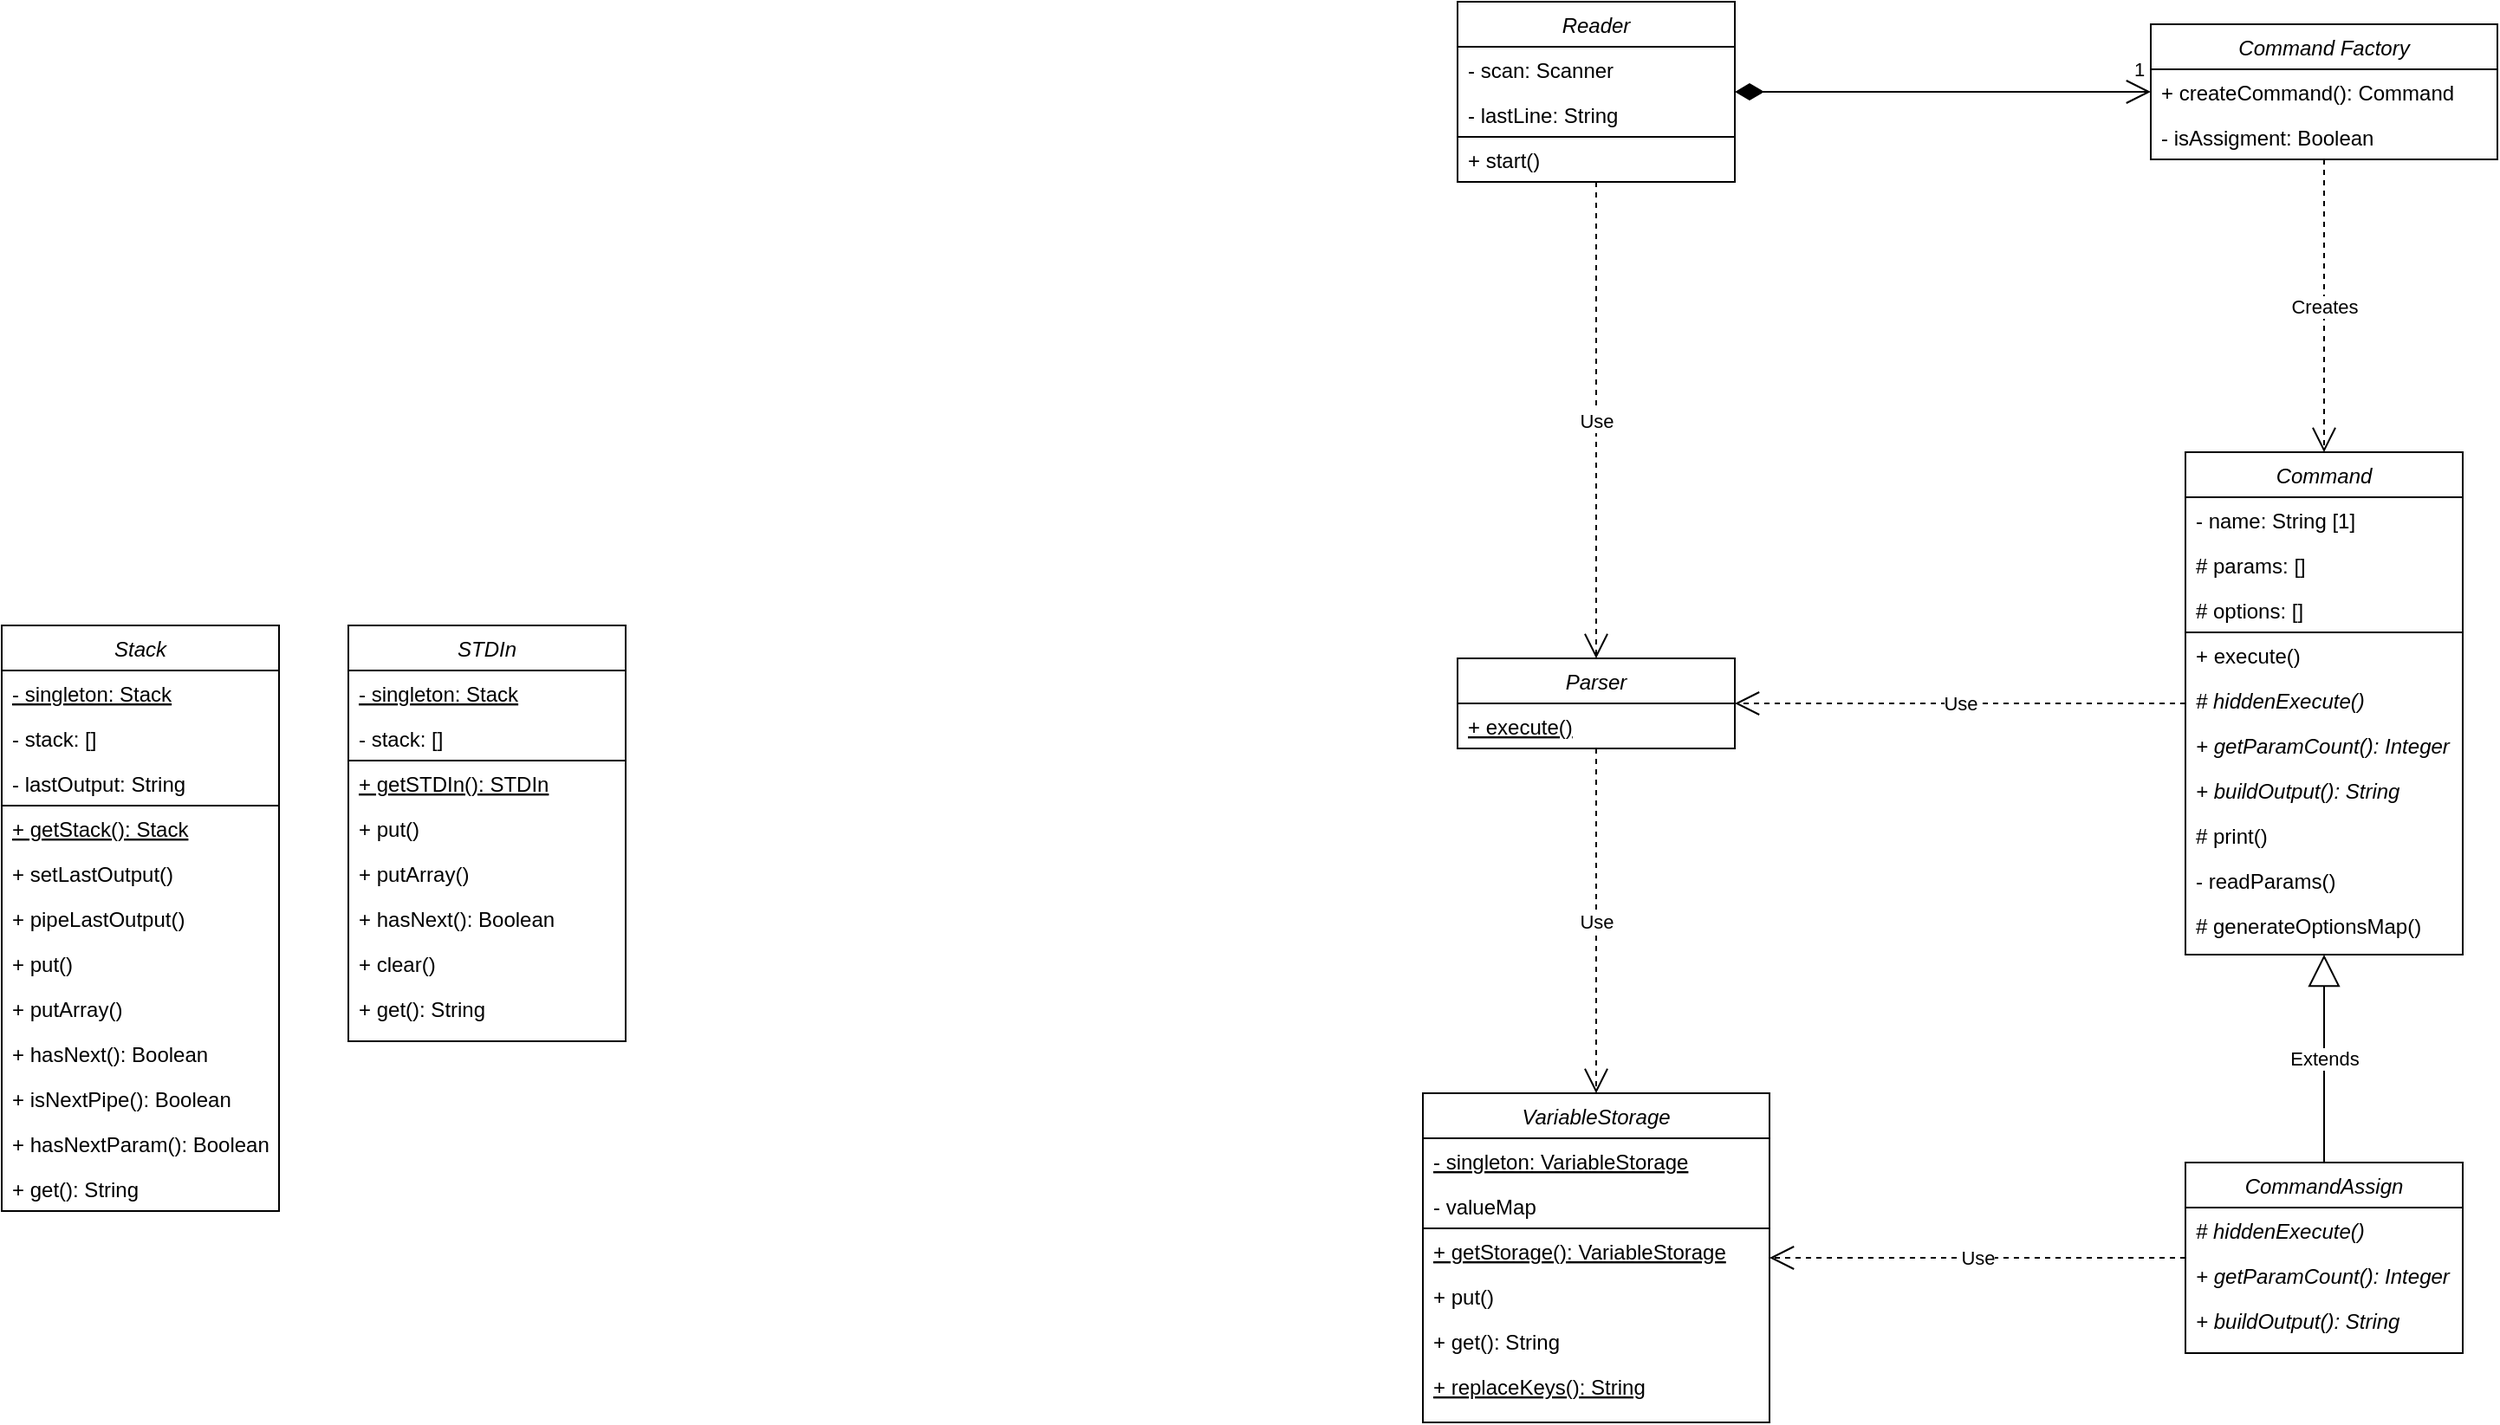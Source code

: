 <mxfile version="20.4.0" type="github">
  <diagram id="C5RBs43oDa-KdzZeNtuy" name="Page-1">
    <mxGraphModel dx="1374" dy="789" grid="1" gridSize="10" guides="1" tooltips="1" connect="1" arrows="1" fold="1" page="1" pageScale="1" pageWidth="827" pageHeight="1169" math="0" shadow="0">
      <root>
        <mxCell id="WIyWlLk6GJQsqaUBKTNV-0" />
        <mxCell id="WIyWlLk6GJQsqaUBKTNV-1" parent="WIyWlLk6GJQsqaUBKTNV-0" />
        <mxCell id="zkfFHV4jXpPFQw0GAbJ--0" value="Command" style="swimlane;fontStyle=2;align=center;verticalAlign=top;childLayout=stackLayout;horizontal=1;startSize=26;horizontalStack=0;resizeParent=1;resizeLast=0;collapsible=1;marginBottom=0;rounded=0;shadow=0;strokeWidth=1;" parent="WIyWlLk6GJQsqaUBKTNV-1" vertex="1">
          <mxGeometry x="1380" y="420" width="160" height="290" as="geometry">
            <mxRectangle x="230" y="140" width="160" height="26" as="alternateBounds" />
          </mxGeometry>
        </mxCell>
        <mxCell id="k2LYhk84l6JmyTRVP-an-14" value="" style="group;strokeColor=default;" vertex="1" connectable="0" parent="zkfFHV4jXpPFQw0GAbJ--0">
          <mxGeometry y="26" width="160" height="78" as="geometry" />
        </mxCell>
        <mxCell id="zkfFHV4jXpPFQw0GAbJ--1" value="- name: String [1]" style="text;align=left;verticalAlign=top;spacingLeft=4;spacingRight=4;overflow=hidden;rotatable=0;points=[[0,0.5],[1,0.5]];portConstraint=eastwest;" parent="k2LYhk84l6JmyTRVP-an-14" vertex="1">
          <mxGeometry width="160" height="26" as="geometry" />
        </mxCell>
        <mxCell id="zkfFHV4jXpPFQw0GAbJ--2" value="# params: []" style="text;align=left;verticalAlign=top;spacingLeft=4;spacingRight=4;overflow=hidden;rotatable=0;points=[[0,0.5],[1,0.5]];portConstraint=eastwest;rounded=0;shadow=0;html=0;" parent="k2LYhk84l6JmyTRVP-an-14" vertex="1">
          <mxGeometry y="26" width="160" height="26" as="geometry" />
        </mxCell>
        <mxCell id="zkfFHV4jXpPFQw0GAbJ--3" value="# options: []" style="text;align=left;verticalAlign=top;spacingLeft=4;spacingRight=4;overflow=hidden;rotatable=0;points=[[0,0.5],[1,0.5]];portConstraint=eastwest;rounded=0;shadow=0;html=0;" parent="k2LYhk84l6JmyTRVP-an-14" vertex="1">
          <mxGeometry y="52" width="160" height="26" as="geometry" />
        </mxCell>
        <mxCell id="k2LYhk84l6JmyTRVP-an-3" value="+ execute()" style="text;align=left;verticalAlign=top;spacingLeft=4;spacingRight=4;overflow=hidden;rotatable=0;points=[[0,0.5],[1,0.5]];portConstraint=eastwest;rounded=0;shadow=0;html=0;" vertex="1" parent="zkfFHV4jXpPFQw0GAbJ--0">
          <mxGeometry y="104" width="160" height="26" as="geometry" />
        </mxCell>
        <mxCell id="k2LYhk84l6JmyTRVP-an-4" value="# hiddenExecute()" style="text;align=left;verticalAlign=top;spacingLeft=4;spacingRight=4;overflow=hidden;rotatable=0;points=[[0,0.5],[1,0.5]];portConstraint=eastwest;rounded=0;shadow=0;html=0;fontStyle=2" vertex="1" parent="zkfFHV4jXpPFQw0GAbJ--0">
          <mxGeometry y="130" width="160" height="26" as="geometry" />
        </mxCell>
        <mxCell id="k2LYhk84l6JmyTRVP-an-5" value="+ getParamCount(): Integer" style="text;align=left;verticalAlign=top;spacingLeft=4;spacingRight=4;overflow=hidden;rotatable=0;points=[[0,0.5],[1,0.5]];portConstraint=eastwest;rounded=0;shadow=0;html=0;fontStyle=2" vertex="1" parent="zkfFHV4jXpPFQw0GAbJ--0">
          <mxGeometry y="156" width="160" height="26" as="geometry" />
        </mxCell>
        <mxCell id="k2LYhk84l6JmyTRVP-an-6" value="+ buildOutput(): String" style="text;align=left;verticalAlign=top;spacingLeft=4;spacingRight=4;overflow=hidden;rotatable=0;points=[[0,0.5],[1,0.5]];portConstraint=eastwest;rounded=0;shadow=0;html=0;fontStyle=2" vertex="1" parent="zkfFHV4jXpPFQw0GAbJ--0">
          <mxGeometry y="182" width="160" height="26" as="geometry" />
        </mxCell>
        <mxCell id="k2LYhk84l6JmyTRVP-an-7" value="# print()" style="text;align=left;verticalAlign=top;spacingLeft=4;spacingRight=4;overflow=hidden;rotatable=0;points=[[0,0.5],[1,0.5]];portConstraint=eastwest;rounded=0;shadow=0;html=0;" vertex="1" parent="zkfFHV4jXpPFQw0GAbJ--0">
          <mxGeometry y="208" width="160" height="26" as="geometry" />
        </mxCell>
        <mxCell id="k2LYhk84l6JmyTRVP-an-8" value="- readParams()" style="text;align=left;verticalAlign=top;spacingLeft=4;spacingRight=4;overflow=hidden;rotatable=0;points=[[0,0.5],[1,0.5]];portConstraint=eastwest;rounded=0;shadow=0;html=0;" vertex="1" parent="zkfFHV4jXpPFQw0GAbJ--0">
          <mxGeometry y="234" width="160" height="26" as="geometry" />
        </mxCell>
        <mxCell id="k2LYhk84l6JmyTRVP-an-11" value="# generateOptionsMap()" style="text;align=left;verticalAlign=top;spacingLeft=4;spacingRight=4;overflow=hidden;rotatable=0;points=[[0,0.5],[1,0.5]];portConstraint=eastwest;rounded=0;shadow=0;html=0;" vertex="1" parent="zkfFHV4jXpPFQw0GAbJ--0">
          <mxGeometry y="260" width="160" height="26" as="geometry" />
        </mxCell>
        <mxCell id="k2LYhk84l6JmyTRVP-an-18" value="Parser" style="swimlane;fontStyle=2;align=center;verticalAlign=top;childLayout=stackLayout;horizontal=1;startSize=26;horizontalStack=0;resizeParent=1;resizeLast=0;collapsible=1;marginBottom=0;rounded=0;shadow=0;strokeWidth=1;" vertex="1" parent="WIyWlLk6GJQsqaUBKTNV-1">
          <mxGeometry x="960" y="539" width="160" height="52" as="geometry">
            <mxRectangle x="230" y="140" width="160" height="26" as="alternateBounds" />
          </mxGeometry>
        </mxCell>
        <mxCell id="k2LYhk84l6JmyTRVP-an-23" value="+ execute()" style="text;align=left;verticalAlign=top;spacingLeft=4;spacingRight=4;overflow=hidden;rotatable=0;points=[[0,0.5],[1,0.5]];portConstraint=eastwest;rounded=0;shadow=0;html=0;strokeColor=none;fontStyle=4" vertex="1" parent="k2LYhk84l6JmyTRVP-an-18">
          <mxGeometry y="26" width="160" height="26" as="geometry" />
        </mxCell>
        <mxCell id="k2LYhk84l6JmyTRVP-an-31" value="Stack" style="swimlane;fontStyle=2;align=center;verticalAlign=top;childLayout=stackLayout;horizontal=1;startSize=26;horizontalStack=0;resizeParent=1;resizeLast=0;collapsible=1;marginBottom=0;rounded=0;shadow=0;strokeWidth=1;" vertex="1" parent="WIyWlLk6GJQsqaUBKTNV-1">
          <mxGeometry x="120" y="520" width="160" height="338" as="geometry">
            <mxRectangle x="230" y="140" width="160" height="26" as="alternateBounds" />
          </mxGeometry>
        </mxCell>
        <mxCell id="k2LYhk84l6JmyTRVP-an-44" value="" style="group;strokeColor=default;" vertex="1" connectable="0" parent="k2LYhk84l6JmyTRVP-an-31">
          <mxGeometry y="26" width="160" height="78" as="geometry" />
        </mxCell>
        <mxCell id="k2LYhk84l6JmyTRVP-an-32" value="- singleton: Stack" style="text;align=left;verticalAlign=top;spacingLeft=4;spacingRight=4;overflow=hidden;rotatable=0;points=[[0,0.5],[1,0.5]];portConstraint=eastwest;rounded=0;shadow=0;html=0;strokeColor=none;fontStyle=4" vertex="1" parent="k2LYhk84l6JmyTRVP-an-44">
          <mxGeometry width="160" height="26" as="geometry" />
        </mxCell>
        <mxCell id="k2LYhk84l6JmyTRVP-an-33" value="- stack: []" style="text;align=left;verticalAlign=top;spacingLeft=4;spacingRight=4;overflow=hidden;rotatable=0;points=[[0,0.5],[1,0.5]];portConstraint=eastwest;rounded=0;shadow=0;html=0;strokeColor=none;fontStyle=0" vertex="1" parent="k2LYhk84l6JmyTRVP-an-44">
          <mxGeometry y="26" width="160" height="26" as="geometry" />
        </mxCell>
        <mxCell id="k2LYhk84l6JmyTRVP-an-34" value="- lastOutput: String" style="text;align=left;verticalAlign=top;spacingLeft=4;spacingRight=4;overflow=hidden;rotatable=0;points=[[0,0.5],[1,0.5]];portConstraint=eastwest;rounded=0;shadow=0;html=0;strokeColor=none;fontStyle=0" vertex="1" parent="k2LYhk84l6JmyTRVP-an-44">
          <mxGeometry y="52" width="160" height="26" as="geometry" />
        </mxCell>
        <mxCell id="k2LYhk84l6JmyTRVP-an-45" value="" style="group" vertex="1" connectable="0" parent="k2LYhk84l6JmyTRVP-an-31">
          <mxGeometry y="104" width="160" height="234" as="geometry" />
        </mxCell>
        <mxCell id="k2LYhk84l6JmyTRVP-an-35" value="+ getStack(): Stack" style="text;align=left;verticalAlign=top;spacingLeft=4;spacingRight=4;overflow=hidden;rotatable=0;points=[[0,0.5],[1,0.5]];portConstraint=eastwest;rounded=0;shadow=0;html=0;strokeColor=none;fontStyle=4" vertex="1" parent="k2LYhk84l6JmyTRVP-an-45">
          <mxGeometry width="160" height="26" as="geometry" />
        </mxCell>
        <mxCell id="k2LYhk84l6JmyTRVP-an-36" value="+ setLastOutput()" style="text;align=left;verticalAlign=top;spacingLeft=4;spacingRight=4;overflow=hidden;rotatable=0;points=[[0,0.5],[1,0.5]];portConstraint=eastwest;rounded=0;shadow=0;html=0;strokeColor=none;fontStyle=0" vertex="1" parent="k2LYhk84l6JmyTRVP-an-45">
          <mxGeometry y="26" width="160" height="26" as="geometry" />
        </mxCell>
        <mxCell id="k2LYhk84l6JmyTRVP-an-37" value="+ pipeLastOutput()" style="text;align=left;verticalAlign=top;spacingLeft=4;spacingRight=4;overflow=hidden;rotatable=0;points=[[0,0.5],[1,0.5]];portConstraint=eastwest;rounded=0;shadow=0;html=0;strokeColor=none;fontStyle=0" vertex="1" parent="k2LYhk84l6JmyTRVP-an-45">
          <mxGeometry y="52" width="160" height="26" as="geometry" />
        </mxCell>
        <mxCell id="k2LYhk84l6JmyTRVP-an-38" value="+ put()" style="text;align=left;verticalAlign=top;spacingLeft=4;spacingRight=4;overflow=hidden;rotatable=0;points=[[0,0.5],[1,0.5]];portConstraint=eastwest;rounded=0;shadow=0;html=0;strokeColor=none;fontStyle=0" vertex="1" parent="k2LYhk84l6JmyTRVP-an-45">
          <mxGeometry y="78" width="160" height="26" as="geometry" />
        </mxCell>
        <mxCell id="k2LYhk84l6JmyTRVP-an-39" value="+ putArray()" style="text;align=left;verticalAlign=top;spacingLeft=4;spacingRight=4;overflow=hidden;rotatable=0;points=[[0,0.5],[1,0.5]];portConstraint=eastwest;rounded=0;shadow=0;html=0;strokeColor=none;fontStyle=0" vertex="1" parent="k2LYhk84l6JmyTRVP-an-45">
          <mxGeometry y="104" width="160" height="26" as="geometry" />
        </mxCell>
        <mxCell id="k2LYhk84l6JmyTRVP-an-40" value="+ hasNext(): Boolean" style="text;align=left;verticalAlign=top;spacingLeft=4;spacingRight=4;overflow=hidden;rotatable=0;points=[[0,0.5],[1,0.5]];portConstraint=eastwest;rounded=0;shadow=0;html=0;strokeColor=none;fontStyle=0" vertex="1" parent="k2LYhk84l6JmyTRVP-an-45">
          <mxGeometry y="130" width="160" height="26" as="geometry" />
        </mxCell>
        <mxCell id="k2LYhk84l6JmyTRVP-an-41" value="+ isNextPipe(): Boolean" style="text;align=left;verticalAlign=top;spacingLeft=4;spacingRight=4;overflow=hidden;rotatable=0;points=[[0,0.5],[1,0.5]];portConstraint=eastwest;rounded=0;shadow=0;html=0;strokeColor=none;fontStyle=0" vertex="1" parent="k2LYhk84l6JmyTRVP-an-45">
          <mxGeometry y="156" width="160" height="26" as="geometry" />
        </mxCell>
        <mxCell id="k2LYhk84l6JmyTRVP-an-42" value="+ hasNextParam(): Boolean" style="text;align=left;verticalAlign=top;spacingLeft=4;spacingRight=4;overflow=hidden;rotatable=0;points=[[0,0.5],[1,0.5]];portConstraint=eastwest;rounded=0;shadow=0;html=0;strokeColor=none;fontStyle=0" vertex="1" parent="k2LYhk84l6JmyTRVP-an-45">
          <mxGeometry y="182" width="160" height="26" as="geometry" />
        </mxCell>
        <mxCell id="k2LYhk84l6JmyTRVP-an-43" value="+ get(): String" style="text;align=left;verticalAlign=top;spacingLeft=4;spacingRight=4;overflow=hidden;rotatable=0;points=[[0,0.5],[1,0.5]];portConstraint=eastwest;rounded=0;shadow=0;html=0;strokeColor=none;fontStyle=0" vertex="1" parent="k2LYhk84l6JmyTRVP-an-45">
          <mxGeometry y="208" width="160" height="26" as="geometry" />
        </mxCell>
        <mxCell id="k2LYhk84l6JmyTRVP-an-46" value="Command Factory" style="swimlane;fontStyle=2;align=center;verticalAlign=top;childLayout=stackLayout;horizontal=1;startSize=26;horizontalStack=0;resizeParent=1;resizeLast=0;collapsible=1;marginBottom=0;rounded=0;shadow=0;strokeWidth=1;" vertex="1" parent="WIyWlLk6GJQsqaUBKTNV-1">
          <mxGeometry x="1360" y="173" width="200" height="78" as="geometry">
            <mxRectangle x="230" y="140" width="160" height="26" as="alternateBounds" />
          </mxGeometry>
        </mxCell>
        <mxCell id="k2LYhk84l6JmyTRVP-an-47" value="+ createCommand(): Command" style="text;align=left;verticalAlign=top;spacingLeft=4;spacingRight=4;overflow=hidden;rotatable=0;points=[[0,0.5],[1,0.5]];portConstraint=eastwest;rounded=0;shadow=0;html=0;strokeColor=none;fontStyle=0" vertex="1" parent="k2LYhk84l6JmyTRVP-an-46">
          <mxGeometry y="26" width="200" height="26" as="geometry" />
        </mxCell>
        <mxCell id="k2LYhk84l6JmyTRVP-an-49" value="- isAssigment: Boolean" style="text;align=left;verticalAlign=top;spacingLeft=4;spacingRight=4;overflow=hidden;rotatable=0;points=[[0,0.5],[1,0.5]];portConstraint=eastwest;rounded=0;shadow=0;html=0;strokeColor=none;fontStyle=0" vertex="1" parent="k2LYhk84l6JmyTRVP-an-46">
          <mxGeometry y="52" width="200" height="26" as="geometry" />
        </mxCell>
        <mxCell id="k2LYhk84l6JmyTRVP-an-65" value="STDIn" style="swimlane;fontStyle=2;align=center;verticalAlign=top;childLayout=stackLayout;horizontal=1;startSize=26;horizontalStack=0;resizeParent=1;resizeLast=0;collapsible=1;marginBottom=0;rounded=0;shadow=0;strokeWidth=1;" vertex="1" parent="WIyWlLk6GJQsqaUBKTNV-1">
          <mxGeometry x="320" y="520" width="160" height="240" as="geometry">
            <mxRectangle x="230" y="140" width="160" height="26" as="alternateBounds" />
          </mxGeometry>
        </mxCell>
        <mxCell id="k2LYhk84l6JmyTRVP-an-80" value="" style="group;strokeColor=default;" vertex="1" connectable="0" parent="k2LYhk84l6JmyTRVP-an-65">
          <mxGeometry y="26" width="160" height="52" as="geometry" />
        </mxCell>
        <mxCell id="k2LYhk84l6JmyTRVP-an-67" value="- singleton: Stack" style="text;align=left;verticalAlign=top;spacingLeft=4;spacingRight=4;overflow=hidden;rotatable=0;points=[[0,0.5],[1,0.5]];portConstraint=eastwest;rounded=0;shadow=0;html=0;strokeColor=none;fontStyle=4" vertex="1" parent="k2LYhk84l6JmyTRVP-an-80">
          <mxGeometry width="160" height="26" as="geometry" />
        </mxCell>
        <mxCell id="k2LYhk84l6JmyTRVP-an-68" value="- stack: []" style="text;align=left;verticalAlign=top;spacingLeft=4;spacingRight=4;overflow=hidden;rotatable=0;points=[[0,0.5],[1,0.5]];portConstraint=eastwest;rounded=0;shadow=0;html=0;strokeColor=none;fontStyle=0" vertex="1" parent="k2LYhk84l6JmyTRVP-an-80">
          <mxGeometry y="26" width="160" height="26" as="geometry" />
        </mxCell>
        <mxCell id="k2LYhk84l6JmyTRVP-an-81" value="" style="group" vertex="1" connectable="0" parent="k2LYhk84l6JmyTRVP-an-65">
          <mxGeometry y="78" width="160" height="156" as="geometry" />
        </mxCell>
        <mxCell id="k2LYhk84l6JmyTRVP-an-71" value="+ getSTDIn(): STDIn" style="text;align=left;verticalAlign=top;spacingLeft=4;spacingRight=4;overflow=hidden;rotatable=0;points=[[0,0.5],[1,0.5]];portConstraint=eastwest;rounded=0;shadow=0;html=0;strokeColor=none;fontStyle=4" vertex="1" parent="k2LYhk84l6JmyTRVP-an-81">
          <mxGeometry width="160" height="26" as="geometry" />
        </mxCell>
        <mxCell id="k2LYhk84l6JmyTRVP-an-74" value="+ put()" style="text;align=left;verticalAlign=top;spacingLeft=4;spacingRight=4;overflow=hidden;rotatable=0;points=[[0,0.5],[1,0.5]];portConstraint=eastwest;rounded=0;shadow=0;html=0;strokeColor=none;fontStyle=0" vertex="1" parent="k2LYhk84l6JmyTRVP-an-81">
          <mxGeometry y="26" width="160" height="26" as="geometry" />
        </mxCell>
        <mxCell id="k2LYhk84l6JmyTRVP-an-75" value="+ putArray()" style="text;align=left;verticalAlign=top;spacingLeft=4;spacingRight=4;overflow=hidden;rotatable=0;points=[[0,0.5],[1,0.5]];portConstraint=eastwest;rounded=0;shadow=0;html=0;strokeColor=none;fontStyle=0" vertex="1" parent="k2LYhk84l6JmyTRVP-an-81">
          <mxGeometry y="52" width="160" height="26" as="geometry" />
        </mxCell>
        <mxCell id="k2LYhk84l6JmyTRVP-an-76" value="+ hasNext(): Boolean" style="text;align=left;verticalAlign=top;spacingLeft=4;spacingRight=4;overflow=hidden;rotatable=0;points=[[0,0.5],[1,0.5]];portConstraint=eastwest;rounded=0;shadow=0;html=0;strokeColor=none;fontStyle=0" vertex="1" parent="k2LYhk84l6JmyTRVP-an-81">
          <mxGeometry y="78" width="160" height="26" as="geometry" />
        </mxCell>
        <mxCell id="k2LYhk84l6JmyTRVP-an-78" value="+ clear()" style="text;align=left;verticalAlign=top;spacingLeft=4;spacingRight=4;overflow=hidden;rotatable=0;points=[[0,0.5],[1,0.5]];portConstraint=eastwest;rounded=0;shadow=0;html=0;strokeColor=none;fontStyle=0" vertex="1" parent="k2LYhk84l6JmyTRVP-an-81">
          <mxGeometry y="104" width="160" height="26" as="geometry" />
        </mxCell>
        <mxCell id="k2LYhk84l6JmyTRVP-an-79" value="+ get(): String" style="text;align=left;verticalAlign=top;spacingLeft=4;spacingRight=4;overflow=hidden;rotatable=0;points=[[0,0.5],[1,0.5]];portConstraint=eastwest;rounded=0;shadow=0;html=0;strokeColor=none;fontStyle=0" vertex="1" parent="k2LYhk84l6JmyTRVP-an-81">
          <mxGeometry y="130" width="160" height="26" as="geometry" />
        </mxCell>
        <mxCell id="k2LYhk84l6JmyTRVP-an-82" value="VariableStorage" style="swimlane;fontStyle=2;align=center;verticalAlign=top;childLayout=stackLayout;horizontal=1;startSize=26;horizontalStack=0;resizeParent=1;resizeLast=0;collapsible=1;marginBottom=0;rounded=0;shadow=0;strokeWidth=1;" vertex="1" parent="WIyWlLk6GJQsqaUBKTNV-1">
          <mxGeometry x="940" y="790" width="200" height="190" as="geometry">
            <mxRectangle x="230" y="140" width="160" height="26" as="alternateBounds" />
          </mxGeometry>
        </mxCell>
        <mxCell id="k2LYhk84l6JmyTRVP-an-83" value="" style="group;strokeColor=default;" vertex="1" connectable="0" parent="k2LYhk84l6JmyTRVP-an-82">
          <mxGeometry y="26" width="200" height="52" as="geometry" />
        </mxCell>
        <mxCell id="k2LYhk84l6JmyTRVP-an-84" value="- singleton: VariableStorage" style="text;align=left;verticalAlign=top;spacingLeft=4;spacingRight=4;overflow=hidden;rotatable=0;points=[[0,0.5],[1,0.5]];portConstraint=eastwest;rounded=0;shadow=0;html=0;strokeColor=none;fontStyle=4" vertex="1" parent="k2LYhk84l6JmyTRVP-an-83">
          <mxGeometry width="160" height="26" as="geometry" />
        </mxCell>
        <mxCell id="k2LYhk84l6JmyTRVP-an-85" value="- valueMap" style="text;align=left;verticalAlign=top;spacingLeft=4;spacingRight=4;overflow=hidden;rotatable=0;points=[[0,0.5],[1,0.5]];portConstraint=eastwest;rounded=0;shadow=0;html=0;strokeColor=none;fontStyle=0" vertex="1" parent="k2LYhk84l6JmyTRVP-an-83">
          <mxGeometry y="26" width="160" height="26" as="geometry" />
        </mxCell>
        <mxCell id="k2LYhk84l6JmyTRVP-an-87" value="+ getStorage(): VariableStorage" style="text;align=left;verticalAlign=top;spacingLeft=4;spacingRight=4;overflow=hidden;rotatable=0;points=[[0,0.5],[1,0.5]];portConstraint=eastwest;rounded=0;shadow=0;html=0;strokeColor=none;fontStyle=4" vertex="1" parent="k2LYhk84l6JmyTRVP-an-82">
          <mxGeometry y="78" width="200" height="26" as="geometry" />
        </mxCell>
        <mxCell id="k2LYhk84l6JmyTRVP-an-88" value="+ put()" style="text;align=left;verticalAlign=top;spacingLeft=4;spacingRight=4;overflow=hidden;rotatable=0;points=[[0,0.5],[1,0.5]];portConstraint=eastwest;rounded=0;shadow=0;html=0;strokeColor=none;fontStyle=0" vertex="1" parent="k2LYhk84l6JmyTRVP-an-82">
          <mxGeometry y="104" width="200" height="26" as="geometry" />
        </mxCell>
        <mxCell id="k2LYhk84l6JmyTRVP-an-92" value="+ get(): String" style="text;align=left;verticalAlign=top;spacingLeft=4;spacingRight=4;overflow=hidden;rotatable=0;points=[[0,0.5],[1,0.5]];portConstraint=eastwest;rounded=0;shadow=0;html=0;strokeColor=none;fontStyle=0" vertex="1" parent="k2LYhk84l6JmyTRVP-an-82">
          <mxGeometry y="130" width="200" height="26" as="geometry" />
        </mxCell>
        <mxCell id="k2LYhk84l6JmyTRVP-an-90" value="+ replaceKeys(): String" style="text;align=left;verticalAlign=top;spacingLeft=4;spacingRight=4;overflow=hidden;rotatable=0;points=[[0,0.5],[1,0.5]];portConstraint=eastwest;rounded=0;shadow=0;html=0;strokeColor=none;fontStyle=4" vertex="1" parent="k2LYhk84l6JmyTRVP-an-82">
          <mxGeometry y="156" width="200" height="26" as="geometry" />
        </mxCell>
        <mxCell id="k2LYhk84l6JmyTRVP-an-93" value="Reader" style="swimlane;fontStyle=2;align=center;verticalAlign=top;childLayout=stackLayout;horizontal=1;startSize=26;horizontalStack=0;resizeParent=1;resizeLast=0;collapsible=1;marginBottom=0;rounded=0;shadow=0;strokeWidth=1;" vertex="1" parent="WIyWlLk6GJQsqaUBKTNV-1">
          <mxGeometry x="960" y="160" width="160" height="104" as="geometry">
            <mxRectangle x="230" y="140" width="160" height="26" as="alternateBounds" />
          </mxGeometry>
        </mxCell>
        <mxCell id="k2LYhk84l6JmyTRVP-an-94" value="- scan: Scanner" style="text;align=left;verticalAlign=top;spacingLeft=4;spacingRight=4;overflow=hidden;rotatable=0;points=[[0,0.5],[1,0.5]];portConstraint=eastwest;rounded=0;shadow=0;html=0;strokeColor=none;fontStyle=0" vertex="1" parent="k2LYhk84l6JmyTRVP-an-93">
          <mxGeometry y="26" width="160" height="26" as="geometry" />
        </mxCell>
        <mxCell id="k2LYhk84l6JmyTRVP-an-95" value="- lastLine: String" style="text;align=left;verticalAlign=top;spacingLeft=4;spacingRight=4;overflow=hidden;rotatable=0;points=[[0,0.5],[1,0.5]];portConstraint=eastwest;rounded=0;shadow=0;html=0;strokeColor=none;fontStyle=0" vertex="1" parent="k2LYhk84l6JmyTRVP-an-93">
          <mxGeometry y="52" width="160" height="26" as="geometry" />
        </mxCell>
        <mxCell id="k2LYhk84l6JmyTRVP-an-96" value="+ start()" style="text;align=left;verticalAlign=top;spacingLeft=4;spacingRight=4;overflow=hidden;rotatable=0;points=[[0,0.5],[1,0.5]];portConstraint=eastwest;rounded=0;shadow=0;html=0;strokeColor=default;fontStyle=0" vertex="1" parent="k2LYhk84l6JmyTRVP-an-93">
          <mxGeometry y="78" width="160" height="26" as="geometry" />
        </mxCell>
        <mxCell id="k2LYhk84l6JmyTRVP-an-97" value="" style="endArrow=open;html=1;endSize=12;startArrow=diamondThin;startSize=14;startFill=1;edgeStyle=orthogonalEdgeStyle;align=left;verticalAlign=bottom;rounded=0;" edge="1" parent="WIyWlLk6GJQsqaUBKTNV-1" source="k2LYhk84l6JmyTRVP-an-93" target="k2LYhk84l6JmyTRVP-an-46">
          <mxGeometry x="-1" y="3" relative="1" as="geometry">
            <mxPoint x="1040" y="450" as="sourcePoint" />
            <mxPoint x="1200" y="450" as="targetPoint" />
          </mxGeometry>
        </mxCell>
        <mxCell id="k2LYhk84l6JmyTRVP-an-99" value="1" style="edgeLabel;html=1;align=center;verticalAlign=middle;resizable=0;points=[];" vertex="1" connectable="0" parent="k2LYhk84l6JmyTRVP-an-97">
          <mxGeometry x="0.943" y="4" relative="1" as="geometry">
            <mxPoint y="-9" as="offset" />
          </mxGeometry>
        </mxCell>
        <mxCell id="k2LYhk84l6JmyTRVP-an-105" value="Use" style="endArrow=open;endSize=12;dashed=1;html=1;rounded=0;" edge="1" parent="WIyWlLk6GJQsqaUBKTNV-1" source="k2LYhk84l6JmyTRVP-an-93" target="k2LYhk84l6JmyTRVP-an-18">
          <mxGeometry width="160" relative="1" as="geometry">
            <mxPoint x="1040" y="570" as="sourcePoint" />
            <mxPoint x="1200" y="570" as="targetPoint" />
          </mxGeometry>
        </mxCell>
        <mxCell id="k2LYhk84l6JmyTRVP-an-106" value="Use" style="endArrow=open;endSize=12;dashed=1;html=1;rounded=0;" edge="1" parent="WIyWlLk6GJQsqaUBKTNV-1" source="zkfFHV4jXpPFQw0GAbJ--0" target="k2LYhk84l6JmyTRVP-an-18">
          <mxGeometry width="160" relative="1" as="geometry">
            <mxPoint x="1120" y="759" as="sourcePoint" />
            <mxPoint x="1280" y="759" as="targetPoint" />
          </mxGeometry>
        </mxCell>
        <mxCell id="k2LYhk84l6JmyTRVP-an-108" value="Creates" style="endArrow=open;endSize=12;dashed=1;html=1;rounded=0;" edge="1" parent="WIyWlLk6GJQsqaUBKTNV-1" source="k2LYhk84l6JmyTRVP-an-46" target="zkfFHV4jXpPFQw0GAbJ--0">
          <mxGeometry width="160" relative="1" as="geometry">
            <mxPoint x="1040" y="450" as="sourcePoint" />
            <mxPoint x="1200" y="450" as="targetPoint" />
          </mxGeometry>
        </mxCell>
        <mxCell id="k2LYhk84l6JmyTRVP-an-109" value="Use" style="endArrow=open;endSize=12;dashed=1;html=1;rounded=0;" edge="1" parent="WIyWlLk6GJQsqaUBKTNV-1" source="k2LYhk84l6JmyTRVP-an-18" target="k2LYhk84l6JmyTRVP-an-82">
          <mxGeometry width="160" relative="1" as="geometry">
            <mxPoint x="850" y="730" as="sourcePoint" />
            <mxPoint x="1010" y="730" as="targetPoint" />
          </mxGeometry>
        </mxCell>
        <mxCell id="k2LYhk84l6JmyTRVP-an-110" value="CommandAssign" style="swimlane;fontStyle=2;align=center;verticalAlign=top;childLayout=stackLayout;horizontal=1;startSize=26;horizontalStack=0;resizeParent=1;resizeLast=0;collapsible=1;marginBottom=0;rounded=0;shadow=0;strokeWidth=1;" vertex="1" parent="WIyWlLk6GJQsqaUBKTNV-1">
          <mxGeometry x="1380" y="830" width="160" height="110" as="geometry">
            <mxRectangle x="230" y="140" width="160" height="26" as="alternateBounds" />
          </mxGeometry>
        </mxCell>
        <mxCell id="k2LYhk84l6JmyTRVP-an-116" value="# hiddenExecute()" style="text;align=left;verticalAlign=top;spacingLeft=4;spacingRight=4;overflow=hidden;rotatable=0;points=[[0,0.5],[1,0.5]];portConstraint=eastwest;rounded=0;shadow=0;html=0;fontStyle=2" vertex="1" parent="k2LYhk84l6JmyTRVP-an-110">
          <mxGeometry y="26" width="160" height="26" as="geometry" />
        </mxCell>
        <mxCell id="k2LYhk84l6JmyTRVP-an-117" value="+ getParamCount(): Integer" style="text;align=left;verticalAlign=top;spacingLeft=4;spacingRight=4;overflow=hidden;rotatable=0;points=[[0,0.5],[1,0.5]];portConstraint=eastwest;rounded=0;shadow=0;html=0;fontStyle=2" vertex="1" parent="k2LYhk84l6JmyTRVP-an-110">
          <mxGeometry y="52" width="160" height="26" as="geometry" />
        </mxCell>
        <mxCell id="k2LYhk84l6JmyTRVP-an-118" value="+ buildOutput(): String" style="text;align=left;verticalAlign=top;spacingLeft=4;spacingRight=4;overflow=hidden;rotatable=0;points=[[0,0.5],[1,0.5]];portConstraint=eastwest;rounded=0;shadow=0;html=0;fontStyle=2" vertex="1" parent="k2LYhk84l6JmyTRVP-an-110">
          <mxGeometry y="78" width="160" height="26" as="geometry" />
        </mxCell>
        <mxCell id="k2LYhk84l6JmyTRVP-an-123" value="Extends" style="endArrow=block;endSize=16;endFill=0;html=1;rounded=0;" edge="1" parent="WIyWlLk6GJQsqaUBKTNV-1" source="k2LYhk84l6JmyTRVP-an-110" target="zkfFHV4jXpPFQw0GAbJ--0">
          <mxGeometry width="160" relative="1" as="geometry">
            <mxPoint x="940" y="990" as="sourcePoint" />
            <mxPoint x="1100" y="990" as="targetPoint" />
          </mxGeometry>
        </mxCell>
        <mxCell id="k2LYhk84l6JmyTRVP-an-124" value="Use" style="endArrow=open;endSize=12;dashed=1;html=1;rounded=0;" edge="1" parent="WIyWlLk6GJQsqaUBKTNV-1" source="k2LYhk84l6JmyTRVP-an-110" target="k2LYhk84l6JmyTRVP-an-82">
          <mxGeometry width="160" relative="1" as="geometry">
            <mxPoint x="990" y="940" as="sourcePoint" />
            <mxPoint x="1150" y="940" as="targetPoint" />
          </mxGeometry>
        </mxCell>
      </root>
    </mxGraphModel>
  </diagram>
</mxfile>
